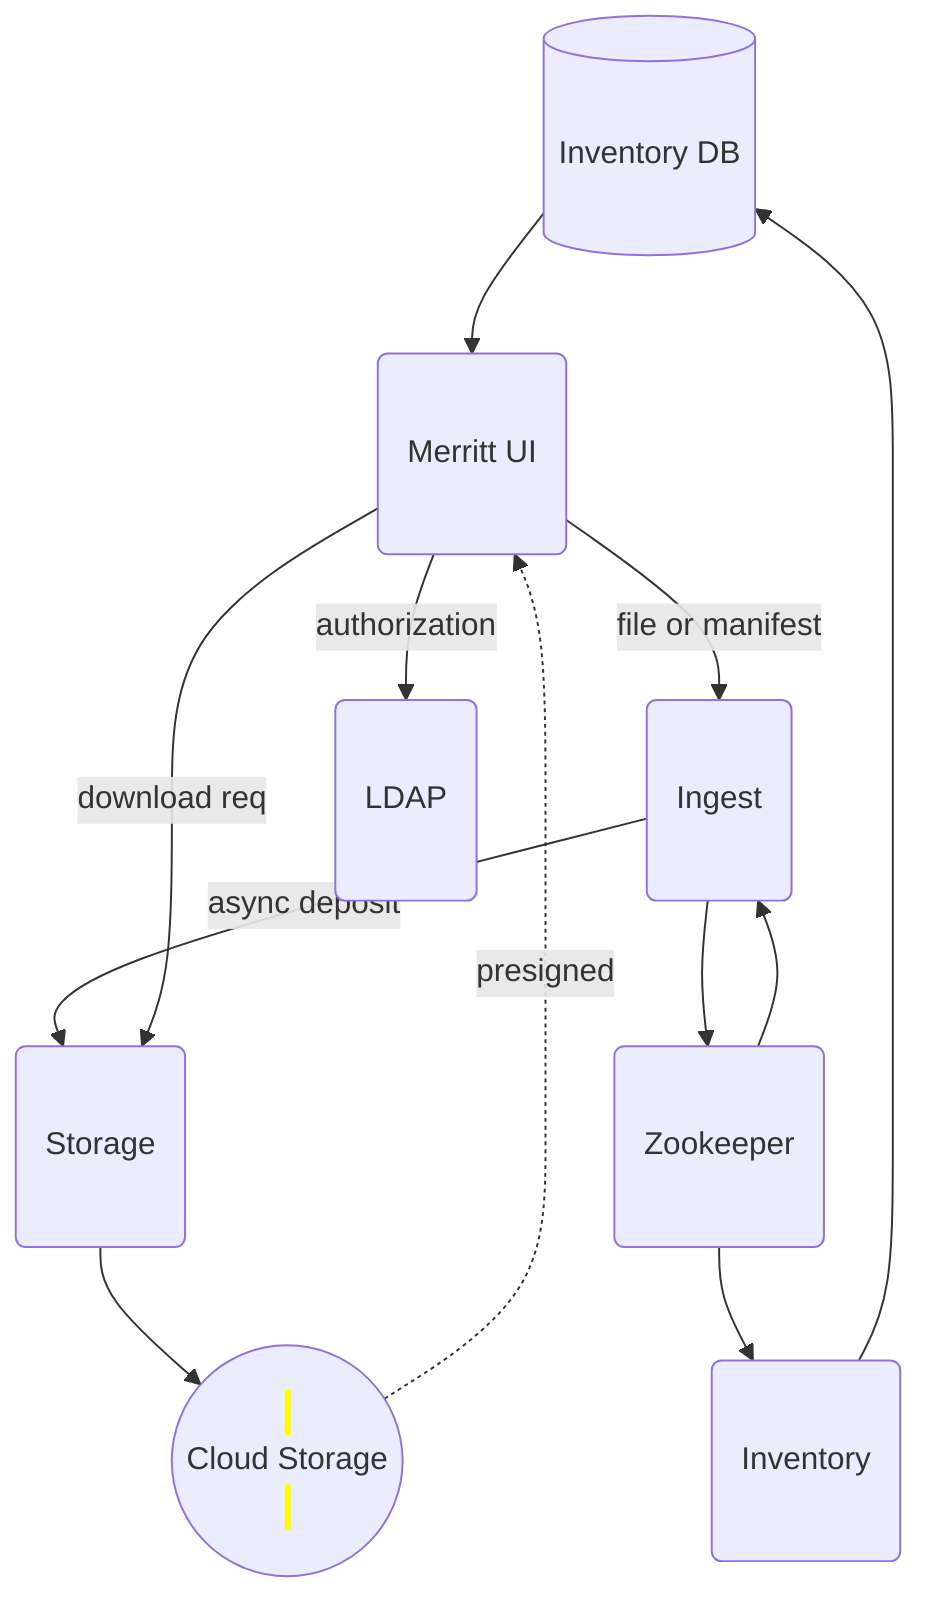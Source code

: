graph TD
  RDS[(Inventory DB)]
  UI(Merritt UI)
  ING(Ingest)
  ST(Storage)
  INV(Inventory)
  CLOUD((Cloud Storage))
  LDAP(LDAP)
  ZOO(Zookeeper)

  RDS --> UI
  UI --> |file or manifest| ING
  UI --> |authorization| LDAP
  ING --> |async deposit| ST
  ING --> ZOO
  ZOO --> ING
  ZOO --> INV
  UI ---> |download req| ST
  INV --> RDS
  ST --> CLOUD
  CLOUD -.-> |presigned| UI

  %% Class Definitions
  %% =================
  class CLOUD cloud;
  classDef cloud background-color:yellow;
  class UI node;
  classDef node padding:3px;